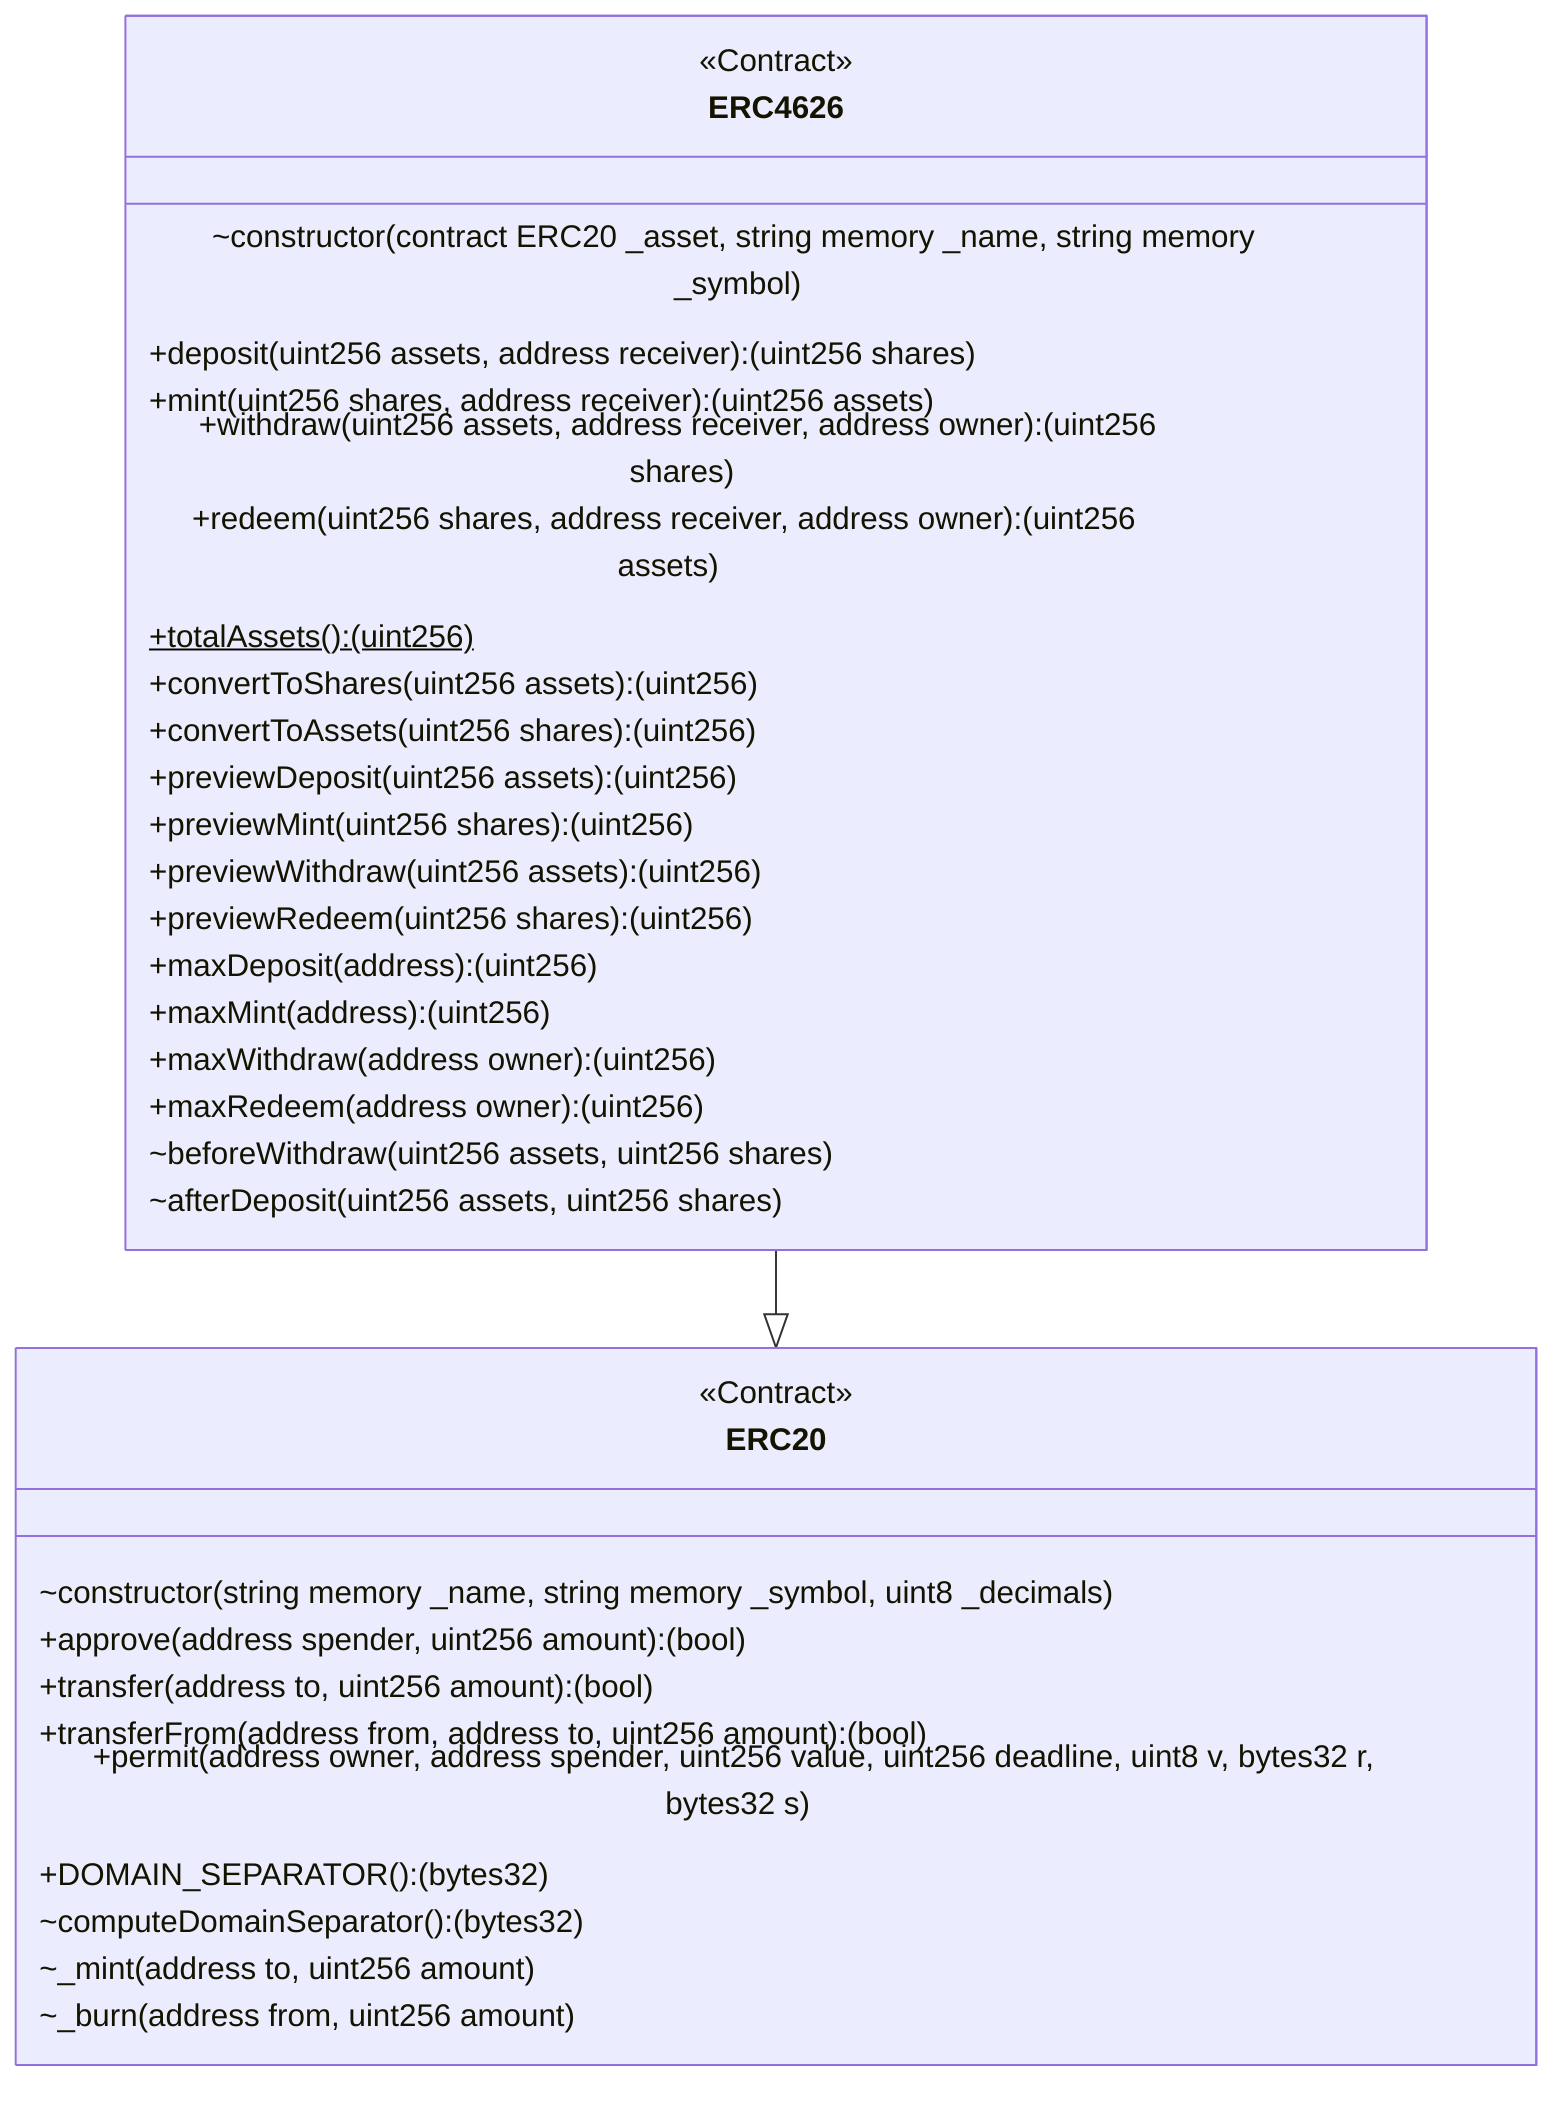 classDiagram
  %% 398:6120:0
  class ERC4626 {
    <<Contract>>
    ~constructor(contract ERC20 _asset, string memory _name, string memory _symbol)
    +deposit(uint256 assets, address receiver): (uint256 shares)
    +mint(uint256 shares, address receiver): (uint256 assets)
    +withdraw(uint256 assets, address receiver, address owner): (uint256 shares)
    +redeem(uint256 shares, address receiver, address owner): (uint256 assets)
    +totalAssets(): (uint256)$
    +convertToShares(uint256 assets): (uint256)
    +convertToAssets(uint256 shares): (uint256)
    +previewDeposit(uint256 assets): (uint256)
    +previewMint(uint256 shares): (uint256)
    +previewWithdraw(uint256 assets): (uint256)
    +previewRedeem(uint256 shares): (uint256)
    +maxDeposit(address): (uint256)
    +maxMint(address): (uint256)
    +maxWithdraw(address owner): (uint256)
    +maxRedeem(address owner): (uint256)
    ~beforeWithdraw(uint256 assets, uint256 shares)
    ~afterDeposit(uint256 assets, uint256 shares)
  }
  
  ERC4626 --|> ERC20
  
  %% 474:6337:1
  class ERC20 {
    <<Contract>>
    ~constructor(string memory _name, string memory _symbol, uint8 _decimals)
    +approve(address spender, uint256 amount): (bool)
    +transfer(address to, uint256 amount): (bool)
    +transferFrom(address from, address to, uint256 amount): (bool)
    +permit(address owner, address spender, uint256 value, uint256 deadline, uint8 v, bytes32 r, bytes32 s)
    +DOMAIN_SEPARATOR(): (bytes32)
    ~computeDomainSeparator(): (bytes32)
    ~_mint(address to, uint256 amount)
    ~_burn(address from, uint256 amount)
  }